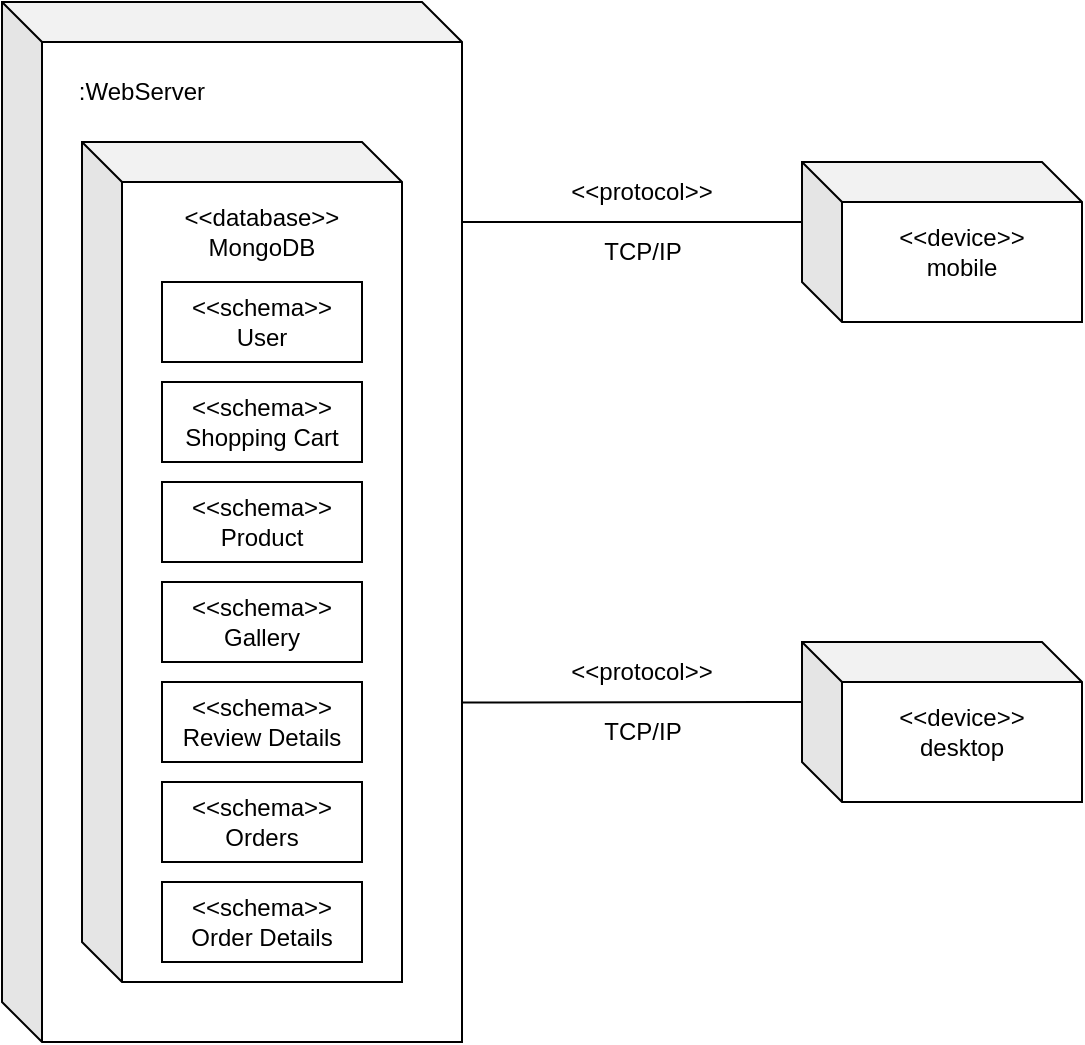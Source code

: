 <mxfile>
    <diagram id="-sCeO2W3F8d3Kudv2ueS" name="Page-1">
        <mxGraphModel dx="1304" dy="899" grid="1" gridSize="10" guides="1" tooltips="1" connect="1" arrows="1" fold="1" page="1" pageScale="1" pageWidth="850" pageHeight="1100" math="0" shadow="0">
            <root>
                <mxCell id="0"/>
                <mxCell id="1" parent="0"/>
                <mxCell id="32" value="" style="group" vertex="1" connectable="0" parent="1">
                    <mxGeometry x="40" y="80" width="540" height="520" as="geometry"/>
                </mxCell>
                <mxCell id="19" value="" style="group" vertex="1" connectable="0" parent="32">
                    <mxGeometry x="400" y="80" width="140" height="80" as="geometry"/>
                </mxCell>
                <mxCell id="3" value="" style="shape=cube;whiteSpace=wrap;html=1;boundedLbl=1;backgroundOutline=1;darkOpacity=0.05;darkOpacity2=0.1;" vertex="1" parent="19">
                    <mxGeometry width="140" height="80" as="geometry"/>
                </mxCell>
                <mxCell id="16" value="&amp;lt;&amp;lt;device&amp;gt;&amp;gt;&lt;br&gt;mobile" style="text;html=1;strokeColor=none;fillColor=none;align=center;verticalAlign=middle;whiteSpace=wrap;rounded=0;" vertex="1" parent="19">
                    <mxGeometry x="20" y="30" width="120" height="30" as="geometry"/>
                </mxCell>
                <mxCell id="20" value="" style="group" vertex="1" connectable="0" parent="32">
                    <mxGeometry x="400" y="320" width="140" height="80" as="geometry"/>
                </mxCell>
                <mxCell id="17" value="" style="shape=cube;whiteSpace=wrap;html=1;boundedLbl=1;backgroundOutline=1;darkOpacity=0.05;darkOpacity2=0.1;" vertex="1" parent="20">
                    <mxGeometry width="140" height="80" as="geometry"/>
                </mxCell>
                <mxCell id="18" value="&amp;lt;&amp;lt;device&amp;gt;&amp;gt;&lt;br&gt;desktop" style="text;html=1;strokeColor=none;fillColor=none;align=center;verticalAlign=middle;whiteSpace=wrap;rounded=0;" vertex="1" parent="20">
                    <mxGeometry x="20" y="30" width="120" height="30" as="geometry"/>
                </mxCell>
                <mxCell id="23" value="" style="group" vertex="1" connectable="0" parent="32">
                    <mxGeometry width="230" height="520" as="geometry"/>
                </mxCell>
                <mxCell id="2" value="" style="shape=cube;whiteSpace=wrap;html=1;boundedLbl=1;backgroundOutline=1;darkOpacity=0.05;darkOpacity2=0.1;" vertex="1" parent="23">
                    <mxGeometry width="230" height="520" as="geometry"/>
                </mxCell>
                <mxCell id="5" value=":WebServer" style="text;html=1;strokeColor=none;fillColor=none;align=center;verticalAlign=middle;whiteSpace=wrap;rounded=0;" vertex="1" parent="23">
                    <mxGeometry x="20" y="20" width="100" height="50" as="geometry"/>
                </mxCell>
                <mxCell id="7" value="" style="shape=cube;whiteSpace=wrap;html=1;boundedLbl=1;backgroundOutline=1;darkOpacity=0.05;darkOpacity2=0.1;" vertex="1" parent="23">
                    <mxGeometry x="40" y="70" width="160" height="420" as="geometry"/>
                </mxCell>
                <mxCell id="8" value="&amp;lt;&amp;lt;database&amp;gt;&amp;gt;&lt;br&gt;MongoDB" style="text;html=1;strokeColor=none;fillColor=none;align=center;verticalAlign=middle;whiteSpace=wrap;rounded=0;" vertex="1" parent="23">
                    <mxGeometry x="60" y="100" width="140" height="30" as="geometry"/>
                </mxCell>
                <mxCell id="9" value="&amp;lt;&amp;lt;schema&amp;gt;&amp;gt;&lt;br&gt;User" style="rounded=0;whiteSpace=wrap;html=1;" vertex="1" parent="23">
                    <mxGeometry x="80" y="140" width="100" height="40" as="geometry"/>
                </mxCell>
                <mxCell id="10" value="&amp;lt;&amp;lt;schema&amp;gt;&amp;gt;&lt;br&gt;Product" style="rounded=0;whiteSpace=wrap;html=1;" vertex="1" parent="23">
                    <mxGeometry x="80" y="240" width="100" height="40" as="geometry"/>
                </mxCell>
                <mxCell id="11" value="&amp;lt;&amp;lt;schema&amp;gt;&amp;gt;&lt;br&gt;Shopping Cart" style="rounded=0;whiteSpace=wrap;html=1;" vertex="1" parent="23">
                    <mxGeometry x="80" y="190" width="100" height="40" as="geometry"/>
                </mxCell>
                <mxCell id="12" value="&amp;lt;&amp;lt;schema&amp;gt;&amp;gt;&lt;br&gt;Orders" style="rounded=0;whiteSpace=wrap;html=1;" vertex="1" parent="23">
                    <mxGeometry x="80" y="390" width="100" height="40" as="geometry"/>
                </mxCell>
                <mxCell id="13" value="&amp;lt;&amp;lt;schema&amp;gt;&amp;gt;&lt;br&gt;Gallery" style="rounded=0;whiteSpace=wrap;html=1;" vertex="1" parent="23">
                    <mxGeometry x="80" y="290" width="100" height="40" as="geometry"/>
                </mxCell>
                <mxCell id="14" value="&amp;lt;&amp;lt;schema&amp;gt;&amp;gt;&lt;br&gt;Review Details" style="rounded=0;whiteSpace=wrap;html=1;" vertex="1" parent="23">
                    <mxGeometry x="80" y="340" width="100" height="40" as="geometry"/>
                </mxCell>
                <mxCell id="15" value="&amp;lt;&amp;lt;schema&amp;gt;&amp;gt;&lt;br&gt;Order Details" style="rounded=0;whiteSpace=wrap;html=1;" vertex="1" parent="23">
                    <mxGeometry x="80" y="440" width="100" height="40" as="geometry"/>
                </mxCell>
                <mxCell id="24" style="html=1;exitX=0;exitY=0;exitDx=0;exitDy=30;exitPerimeter=0;endArrow=none;endFill=0;" edge="1" parent="32" source="3">
                    <mxGeometry relative="1" as="geometry">
                        <mxPoint x="230" y="110" as="targetPoint"/>
                    </mxGeometry>
                </mxCell>
                <mxCell id="25" style="edgeStyle=none;html=1;exitX=0;exitY=0;exitDx=0;exitDy=30;exitPerimeter=0;endArrow=none;endFill=0;" edge="1" parent="32" source="17">
                    <mxGeometry relative="1" as="geometry">
                        <mxPoint x="230" y="350.238" as="targetPoint"/>
                    </mxGeometry>
                </mxCell>
                <mxCell id="28" value="" style="group" vertex="1" connectable="0" parent="32">
                    <mxGeometry x="280" y="80" width="80" height="60" as="geometry"/>
                </mxCell>
                <mxCell id="26" value="&amp;lt;&amp;lt;protocol&amp;gt;&amp;gt;" style="text;html=1;strokeColor=none;fillColor=none;align=center;verticalAlign=middle;whiteSpace=wrap;rounded=0;" vertex="1" parent="28">
                    <mxGeometry width="80" height="30" as="geometry"/>
                </mxCell>
                <mxCell id="27" value="TCP/IP" style="text;html=1;align=center;verticalAlign=middle;resizable=0;points=[];autosize=1;strokeColor=none;fillColor=none;" vertex="1" parent="28">
                    <mxGeometry x="10" y="30" width="60" height="30" as="geometry"/>
                </mxCell>
                <mxCell id="29" value="" style="group" vertex="1" connectable="0" parent="32">
                    <mxGeometry x="280" y="320" width="80" height="60" as="geometry"/>
                </mxCell>
                <mxCell id="30" value="&amp;lt;&amp;lt;protocol&amp;gt;&amp;gt;" style="text;html=1;strokeColor=none;fillColor=none;align=center;verticalAlign=middle;whiteSpace=wrap;rounded=0;" vertex="1" parent="29">
                    <mxGeometry width="80" height="30" as="geometry"/>
                </mxCell>
                <mxCell id="31" value="TCP/IP" style="text;html=1;align=center;verticalAlign=middle;resizable=0;points=[];autosize=1;strokeColor=none;fillColor=none;" vertex="1" parent="29">
                    <mxGeometry x="10" y="30" width="60" height="30" as="geometry"/>
                </mxCell>
            </root>
        </mxGraphModel>
    </diagram>
</mxfile>